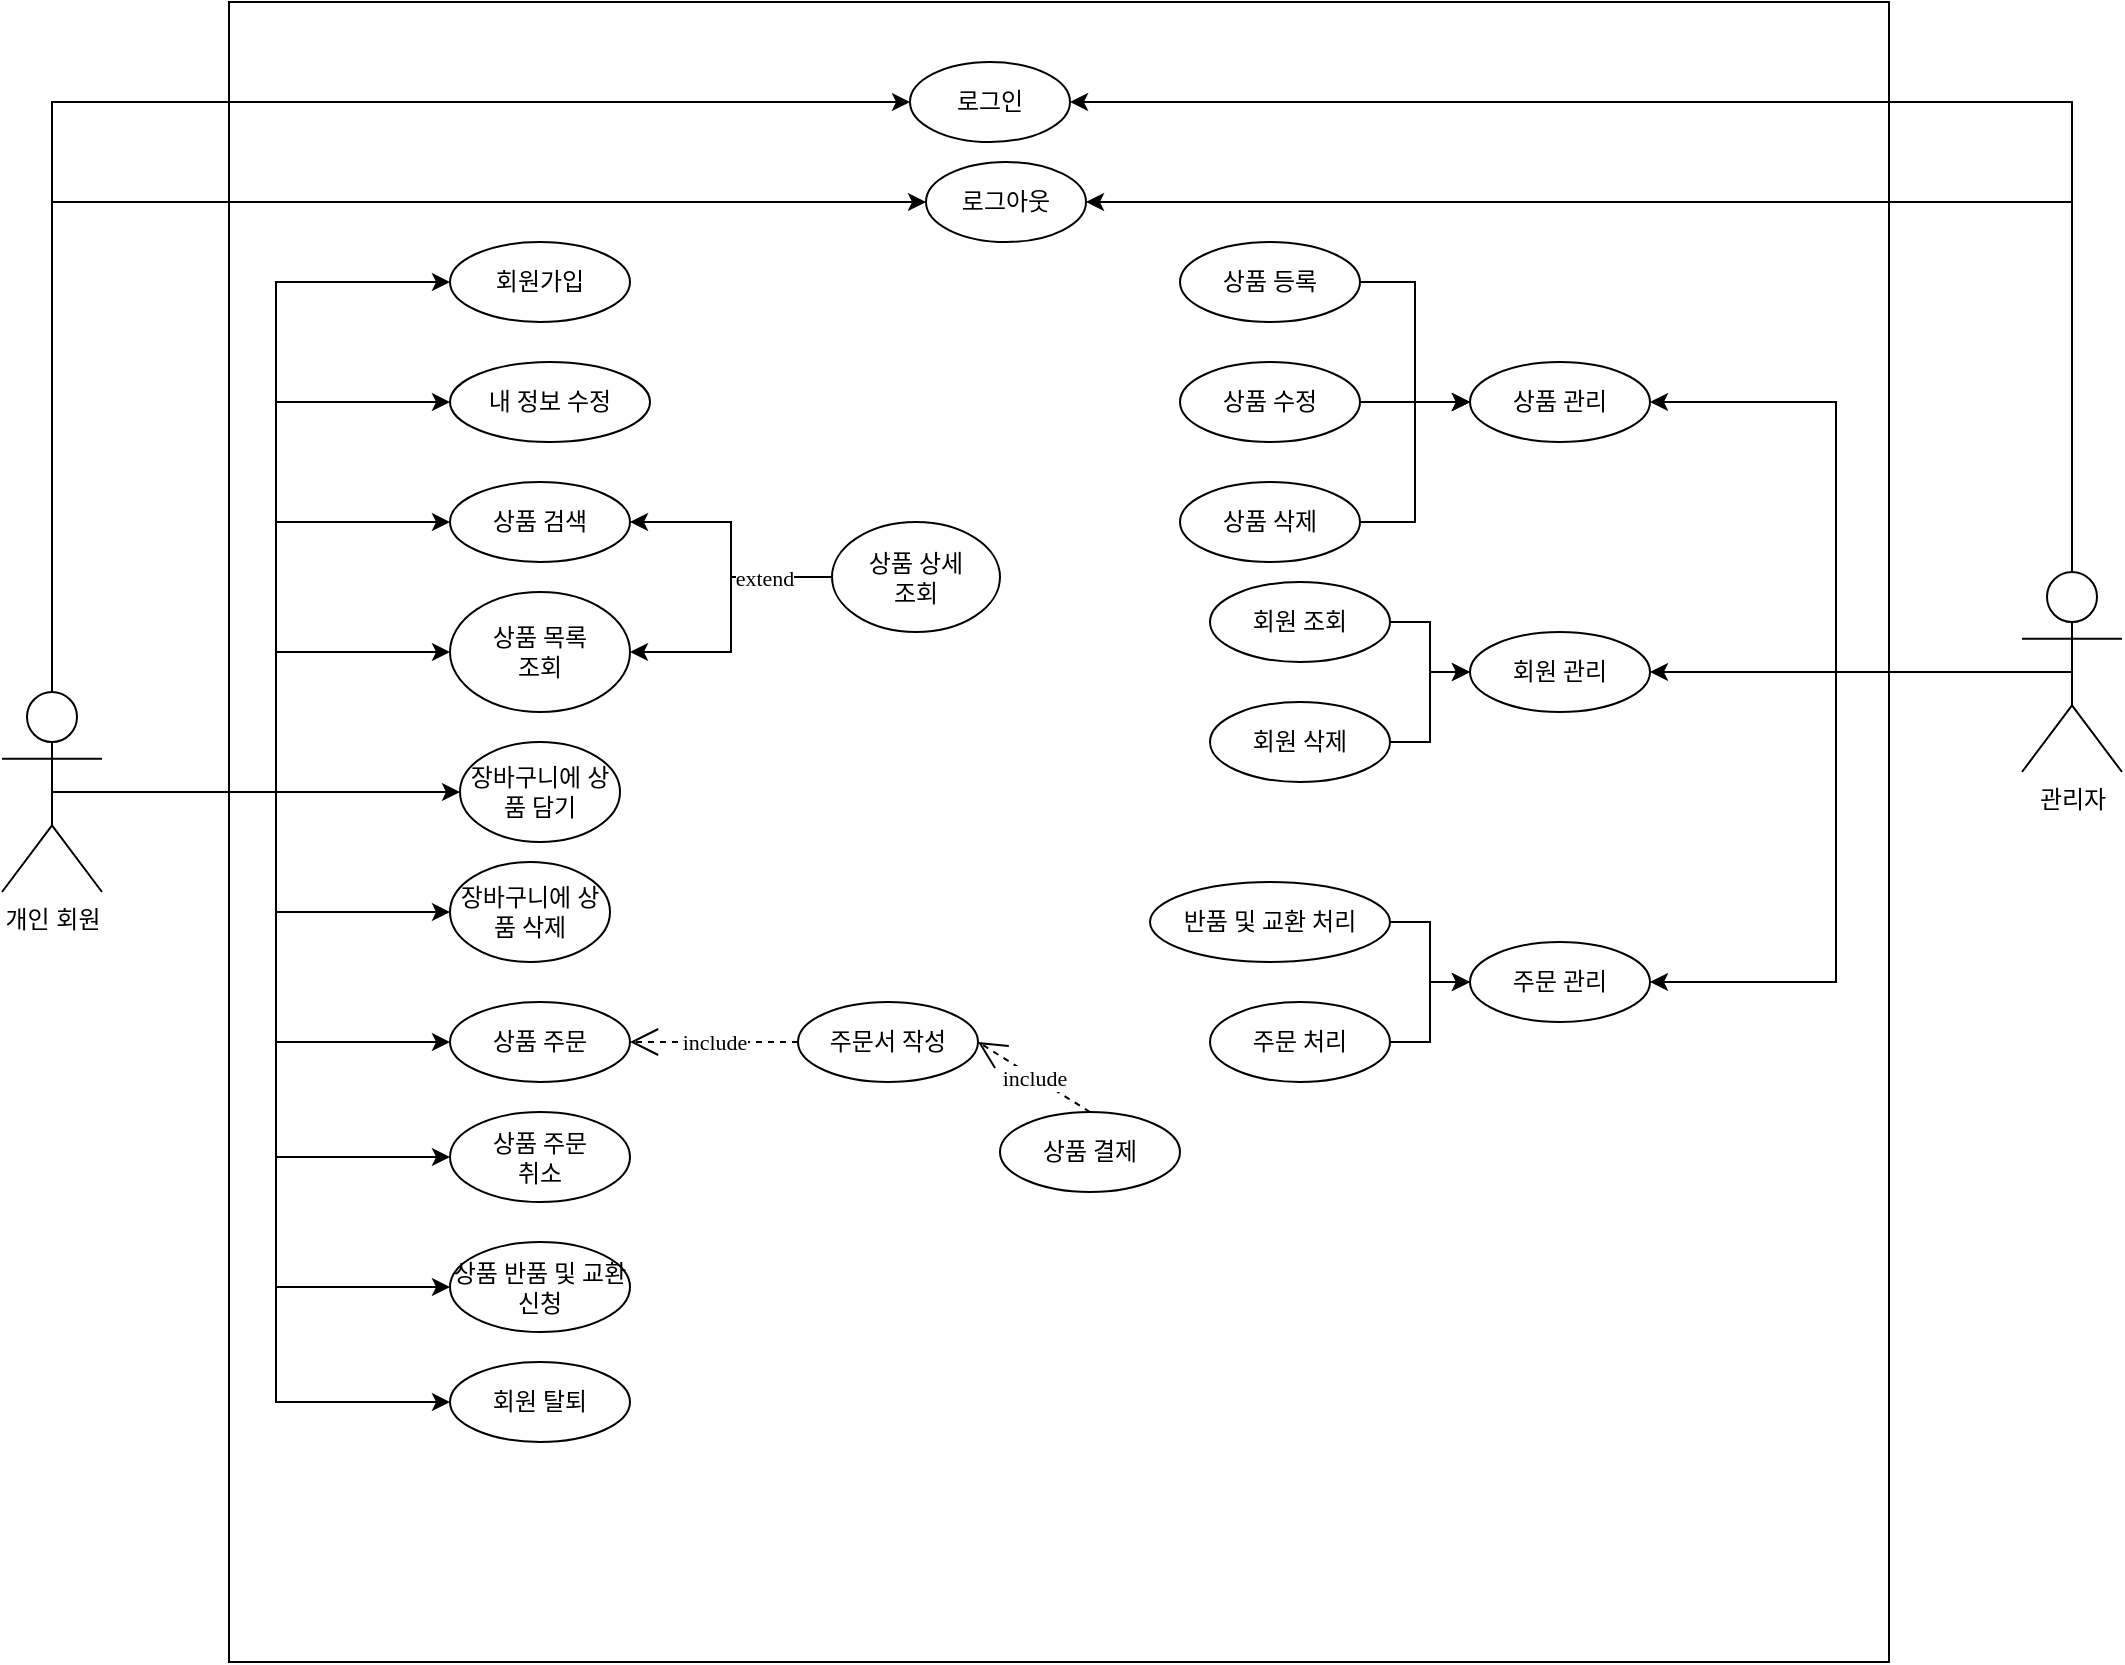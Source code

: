 <mxfile version="20.4.0" type="github">
  <diagram id="dFSjJLsQrSSiBO0cEseF" name="페이지-1">
    <mxGraphModel dx="823" dy="459" grid="1" gridSize="10" guides="1" tooltips="1" connect="1" arrows="1" fold="1" page="1" pageScale="1" pageWidth="827" pageHeight="1169" math="0" shadow="0">
      <root>
        <mxCell id="0" />
        <mxCell id="1" parent="0" />
        <mxCell id="XlaH4-qtxIQ53PKnhmwr-3" value="" style="whiteSpace=wrap;html=1;aspect=fixed;fontFamily=Lucida Console;" vertex="1" parent="1">
          <mxGeometry x="413.5" y="160" width="830" height="830" as="geometry" />
        </mxCell>
        <mxCell id="XlaH4-qtxIQ53PKnhmwr-49" style="edgeStyle=orthogonalEdgeStyle;rounded=0;orthogonalLoop=1;jettySize=auto;html=1;exitX=0.5;exitY=0.5;exitDx=0;exitDy=0;exitPerimeter=0;entryX=0;entryY=0.5;entryDx=0;entryDy=0;fontFamily=Lucida Console;" edge="1" parent="1" source="XlaH4-qtxIQ53PKnhmwr-1" target="XlaH4-qtxIQ53PKnhmwr-8">
          <mxGeometry relative="1" as="geometry" />
        </mxCell>
        <mxCell id="XlaH4-qtxIQ53PKnhmwr-51" style="edgeStyle=orthogonalEdgeStyle;rounded=0;orthogonalLoop=1;jettySize=auto;html=1;exitX=0.5;exitY=0.5;exitDx=0;exitDy=0;exitPerimeter=0;entryX=0;entryY=0.5;entryDx=0;entryDy=0;fontFamily=Lucida Console;" edge="1" parent="1" source="XlaH4-qtxIQ53PKnhmwr-1" target="XlaH4-qtxIQ53PKnhmwr-10">
          <mxGeometry relative="1" as="geometry" />
        </mxCell>
        <mxCell id="XlaH4-qtxIQ53PKnhmwr-52" style="edgeStyle=orthogonalEdgeStyle;rounded=0;orthogonalLoop=1;jettySize=auto;html=1;exitX=0.5;exitY=0.5;exitDx=0;exitDy=0;exitPerimeter=0;entryX=0;entryY=0.5;entryDx=0;entryDy=0;fontFamily=Lucida Console;" edge="1" parent="1" source="XlaH4-qtxIQ53PKnhmwr-1" target="XlaH4-qtxIQ53PKnhmwr-7">
          <mxGeometry relative="1" as="geometry" />
        </mxCell>
        <mxCell id="XlaH4-qtxIQ53PKnhmwr-53" style="edgeStyle=orthogonalEdgeStyle;rounded=0;orthogonalLoop=1;jettySize=auto;html=1;exitX=0.5;exitY=0.5;exitDx=0;exitDy=0;exitPerimeter=0;entryX=0;entryY=0.5;entryDx=0;entryDy=0;fontFamily=Lucida Console;" edge="1" parent="1" source="XlaH4-qtxIQ53PKnhmwr-1" target="XlaH4-qtxIQ53PKnhmwr-20">
          <mxGeometry relative="1" as="geometry" />
        </mxCell>
        <mxCell id="XlaH4-qtxIQ53PKnhmwr-54" style="edgeStyle=orthogonalEdgeStyle;rounded=0;orthogonalLoop=1;jettySize=auto;html=1;exitX=0.5;exitY=0.5;exitDx=0;exitDy=0;exitPerimeter=0;fontFamily=Lucida Console;" edge="1" parent="1" source="XlaH4-qtxIQ53PKnhmwr-1" target="XlaH4-qtxIQ53PKnhmwr-6">
          <mxGeometry relative="1" as="geometry" />
        </mxCell>
        <mxCell id="XlaH4-qtxIQ53PKnhmwr-57" style="edgeStyle=orthogonalEdgeStyle;rounded=0;orthogonalLoop=1;jettySize=auto;html=1;exitX=0.5;exitY=0.5;exitDx=0;exitDy=0;exitPerimeter=0;entryX=0;entryY=0.5;entryDx=0;entryDy=0;fontFamily=Lucida Console;" edge="1" parent="1" source="XlaH4-qtxIQ53PKnhmwr-1" target="XlaH4-qtxIQ53PKnhmwr-41">
          <mxGeometry relative="1" as="geometry" />
        </mxCell>
        <mxCell id="XlaH4-qtxIQ53PKnhmwr-59" style="edgeStyle=orthogonalEdgeStyle;rounded=0;orthogonalLoop=1;jettySize=auto;html=1;exitX=0.5;exitY=0.5;exitDx=0;exitDy=0;exitPerimeter=0;entryX=0;entryY=0.5;entryDx=0;entryDy=0;fontFamily=Lucida Console;" edge="1" parent="1" source="XlaH4-qtxIQ53PKnhmwr-1" target="XlaH4-qtxIQ53PKnhmwr-11">
          <mxGeometry relative="1" as="geometry" />
        </mxCell>
        <mxCell id="XlaH4-qtxIQ53PKnhmwr-60" style="edgeStyle=orthogonalEdgeStyle;rounded=0;orthogonalLoop=1;jettySize=auto;html=1;exitX=0.5;exitY=0.5;exitDx=0;exitDy=0;exitPerimeter=0;entryX=0;entryY=0.5;entryDx=0;entryDy=0;fontFamily=Lucida Console;" edge="1" parent="1" source="XlaH4-qtxIQ53PKnhmwr-1" target="XlaH4-qtxIQ53PKnhmwr-17">
          <mxGeometry relative="1" as="geometry" />
        </mxCell>
        <mxCell id="XlaH4-qtxIQ53PKnhmwr-61" style="edgeStyle=orthogonalEdgeStyle;rounded=0;orthogonalLoop=1;jettySize=auto;html=1;exitX=0.5;exitY=0.5;exitDx=0;exitDy=0;exitPerimeter=0;entryX=0;entryY=0.5;entryDx=0;entryDy=0;fontFamily=Lucida Console;" edge="1" parent="1" source="XlaH4-qtxIQ53PKnhmwr-1" target="XlaH4-qtxIQ53PKnhmwr-19">
          <mxGeometry relative="1" as="geometry" />
        </mxCell>
        <mxCell id="XlaH4-qtxIQ53PKnhmwr-66" style="edgeStyle=orthogonalEdgeStyle;rounded=0;orthogonalLoop=1;jettySize=auto;html=1;exitX=0.5;exitY=0;exitDx=0;exitDy=0;exitPerimeter=0;entryX=0;entryY=0.5;entryDx=0;entryDy=0;fontFamily=Lucida Console;" edge="1" parent="1" source="XlaH4-qtxIQ53PKnhmwr-1" target="XlaH4-qtxIQ53PKnhmwr-4">
          <mxGeometry relative="1" as="geometry" />
        </mxCell>
        <mxCell id="XlaH4-qtxIQ53PKnhmwr-67" style="edgeStyle=orthogonalEdgeStyle;rounded=0;orthogonalLoop=1;jettySize=auto;html=1;exitX=0.5;exitY=0;exitDx=0;exitDy=0;exitPerimeter=0;entryX=0;entryY=0.5;entryDx=0;entryDy=0;fontFamily=Lucida Console;" edge="1" parent="1" source="XlaH4-qtxIQ53PKnhmwr-1" target="XlaH4-qtxIQ53PKnhmwr-5">
          <mxGeometry relative="1" as="geometry" />
        </mxCell>
        <mxCell id="XlaH4-qtxIQ53PKnhmwr-76" style="edgeStyle=orthogonalEdgeStyle;rounded=0;orthogonalLoop=1;jettySize=auto;html=1;exitX=0.5;exitY=0.5;exitDx=0;exitDy=0;exitPerimeter=0;entryX=0;entryY=0.5;entryDx=0;entryDy=0;fontFamily=Lucida Console;" edge="1" parent="1" source="XlaH4-qtxIQ53PKnhmwr-1" target="XlaH4-qtxIQ53PKnhmwr-42">
          <mxGeometry relative="1" as="geometry" />
        </mxCell>
        <mxCell id="XlaH4-qtxIQ53PKnhmwr-1" value="개인 회원" style="shape=umlActor;verticalLabelPosition=bottom;verticalAlign=top;html=1;outlineConnect=0;fontStyle=0" vertex="1" parent="1">
          <mxGeometry x="300" y="505" width="50" height="100" as="geometry" />
        </mxCell>
        <mxCell id="XlaH4-qtxIQ53PKnhmwr-4" value="로그인" style="ellipse;whiteSpace=wrap;html=1;fontFamily=Lucida Console;" vertex="1" parent="1">
          <mxGeometry x="754" y="190" width="80" height="40" as="geometry" />
        </mxCell>
        <mxCell id="XlaH4-qtxIQ53PKnhmwr-5" value="로그아웃&lt;span style=&quot;color: rgba(0, 0, 0, 0); font-family: monospace; font-size: 0px; text-align: start;&quot;&gt;%3CmxGraphModel%3E%3Croot%3E%3CmxCell%20id%3D%220%22%2F%3E%3CmxCell%20id%3D%221%22%20parent%3D%220%22%2F%3E%3CmxCell%20id%3D%222%22%20value%3D%22%EB%A1%9C%EA%B7%B8%EC%9D%B8%22%20style%3D%22ellipse%3BwhiteSpace%3Dwrap%3Bhtml%3D1%3BfontFamily%3DLucida%20Console%3B%22%20vertex%3D%221%22%20parent%3D%221%22%3E%3CmxGeometry%20x%3D%22170%22%20y%3D%2280%22%20width%3D%2280%22%20height%3D%2240%22%20as%3D%22geometry%22%2F%3E%3C%2FmxCell%3E%3C%2Froot%3E%3C%2FmxGraphModel%3E&lt;/span&gt;" style="ellipse;whiteSpace=wrap;html=1;fontFamily=Lucida Console;" vertex="1" parent="1">
          <mxGeometry x="762" y="240" width="80" height="40" as="geometry" />
        </mxCell>
        <mxCell id="XlaH4-qtxIQ53PKnhmwr-6" value="장바구니에 상품 담기" style="ellipse;whiteSpace=wrap;html=1;fontFamily=Lucida Console;" vertex="1" parent="1">
          <mxGeometry x="529" y="530" width="80" height="50" as="geometry" />
        </mxCell>
        <mxCell id="XlaH4-qtxIQ53PKnhmwr-7" value="상품 검색" style="ellipse;whiteSpace=wrap;html=1;fontFamily=Lucida Console;" vertex="1" parent="1">
          <mxGeometry x="524" y="400" width="90" height="40" as="geometry" />
        </mxCell>
        <mxCell id="XlaH4-qtxIQ53PKnhmwr-8" value="회원가입" style="ellipse;whiteSpace=wrap;html=1;fontFamily=Lucida Console;" vertex="1" parent="1">
          <mxGeometry x="524" y="280" width="90" height="40" as="geometry" />
        </mxCell>
        <mxCell id="XlaH4-qtxIQ53PKnhmwr-10" value="내 정보 수정" style="ellipse;whiteSpace=wrap;html=1;fontFamily=Lucida Console;" vertex="1" parent="1">
          <mxGeometry x="524" y="340" width="100" height="40" as="geometry" />
        </mxCell>
        <mxCell id="XlaH4-qtxIQ53PKnhmwr-11" value="회원 탈퇴" style="ellipse;whiteSpace=wrap;html=1;fontFamily=Lucida Console;" vertex="1" parent="1">
          <mxGeometry x="524" y="840" width="90" height="40" as="geometry" />
        </mxCell>
        <mxCell id="XlaH4-qtxIQ53PKnhmwr-12" value="상품 관리" style="ellipse;whiteSpace=wrap;html=1;fontFamily=Lucida Console;" vertex="1" parent="1">
          <mxGeometry x="1034" y="340" width="90" height="40" as="geometry" />
        </mxCell>
        <mxCell id="XlaH4-qtxIQ53PKnhmwr-13" value="회원 관리" style="ellipse;whiteSpace=wrap;html=1;fontFamily=Lucida Console;" vertex="1" parent="1">
          <mxGeometry x="1034" y="475" width="90" height="40" as="geometry" />
        </mxCell>
        <mxCell id="XlaH4-qtxIQ53PKnhmwr-14" value="주문 관리" style="ellipse;whiteSpace=wrap;html=1;fontFamily=Lucida Console;" vertex="1" parent="1">
          <mxGeometry x="1034" y="630" width="90" height="40" as="geometry" />
        </mxCell>
        <mxCell id="XlaH4-qtxIQ53PKnhmwr-73" style="edgeStyle=orthogonalEdgeStyle;rounded=0;orthogonalLoop=1;jettySize=auto;html=1;exitX=1;exitY=0.5;exitDx=0;exitDy=0;fontFamily=Lucida Console;" edge="1" parent="1" source="XlaH4-qtxIQ53PKnhmwr-15" target="XlaH4-qtxIQ53PKnhmwr-14">
          <mxGeometry relative="1" as="geometry" />
        </mxCell>
        <mxCell id="XlaH4-qtxIQ53PKnhmwr-15" value="반품 및 교환 처리" style="ellipse;whiteSpace=wrap;html=1;fontFamily=Lucida Console;" vertex="1" parent="1">
          <mxGeometry x="874" y="600" width="120" height="40" as="geometry" />
        </mxCell>
        <mxCell id="XlaH4-qtxIQ53PKnhmwr-16" value="상품 결제" style="ellipse;whiteSpace=wrap;html=1;fontFamily=Lucida Console;" vertex="1" parent="1">
          <mxGeometry x="799" y="715" width="90" height="40" as="geometry" />
        </mxCell>
        <mxCell id="XlaH4-qtxIQ53PKnhmwr-17" value="상품 주문" style="ellipse;whiteSpace=wrap;html=1;fontFamily=Lucida Console;" vertex="1" parent="1">
          <mxGeometry x="524" y="660" width="90" height="40" as="geometry" />
        </mxCell>
        <mxCell id="XlaH4-qtxIQ53PKnhmwr-19" value="장바구니에 상품 삭제" style="ellipse;whiteSpace=wrap;html=1;fontFamily=Lucida Console;" vertex="1" parent="1">
          <mxGeometry x="524" y="590" width="80" height="50" as="geometry" />
        </mxCell>
        <mxCell id="XlaH4-qtxIQ53PKnhmwr-20" value="상품 목록&lt;br&gt;조회" style="ellipse;whiteSpace=wrap;html=1;fontFamily=Lucida Console;" vertex="1" parent="1">
          <mxGeometry x="524" y="455" width="90" height="60" as="geometry" />
        </mxCell>
        <mxCell id="XlaH4-qtxIQ53PKnhmwr-29" style="edgeStyle=orthogonalEdgeStyle;rounded=0;orthogonalLoop=1;jettySize=auto;html=1;exitX=0;exitY=0.5;exitDx=0;exitDy=0;entryX=1;entryY=0.5;entryDx=0;entryDy=0;fontFamily=Lucida Console;" edge="1" parent="1" source="XlaH4-qtxIQ53PKnhmwr-21" target="XlaH4-qtxIQ53PKnhmwr-7">
          <mxGeometry relative="1" as="geometry" />
        </mxCell>
        <mxCell id="XlaH4-qtxIQ53PKnhmwr-30" value="extend" style="edgeStyle=orthogonalEdgeStyle;rounded=0;orthogonalLoop=1;jettySize=auto;html=1;exitX=0;exitY=0.5;exitDx=0;exitDy=0;fontFamily=Lucida Console;" edge="1" parent="1" source="XlaH4-qtxIQ53PKnhmwr-21" target="XlaH4-qtxIQ53PKnhmwr-20">
          <mxGeometry x="-0.51" relative="1" as="geometry">
            <mxPoint as="offset" />
          </mxGeometry>
        </mxCell>
        <mxCell id="XlaH4-qtxIQ53PKnhmwr-21" value="상품 상세&lt;br&gt;조회" style="ellipse;whiteSpace=wrap;html=1;fontFamily=Lucida Console;" vertex="1" parent="1">
          <mxGeometry x="715" y="420" width="84" height="55" as="geometry" />
        </mxCell>
        <mxCell id="XlaH4-qtxIQ53PKnhmwr-31" style="edgeStyle=orthogonalEdgeStyle;rounded=0;orthogonalLoop=1;jettySize=auto;html=1;exitX=1;exitY=0.5;exitDx=0;exitDy=0;fontFamily=Lucida Console;entryX=0;entryY=0.5;entryDx=0;entryDy=0;" edge="1" parent="1" source="XlaH4-qtxIQ53PKnhmwr-22" target="XlaH4-qtxIQ53PKnhmwr-12">
          <mxGeometry relative="1" as="geometry" />
        </mxCell>
        <mxCell id="XlaH4-qtxIQ53PKnhmwr-22" value="상품 등록" style="ellipse;whiteSpace=wrap;html=1;fontFamily=Lucida Console;" vertex="1" parent="1">
          <mxGeometry x="889" y="280" width="90" height="40" as="geometry" />
        </mxCell>
        <mxCell id="XlaH4-qtxIQ53PKnhmwr-32" style="edgeStyle=orthogonalEdgeStyle;rounded=0;orthogonalLoop=1;jettySize=auto;html=1;exitX=1;exitY=0.5;exitDx=0;exitDy=0;entryX=0;entryY=0.5;entryDx=0;entryDy=0;fontFamily=Lucida Console;" edge="1" parent="1" source="XlaH4-qtxIQ53PKnhmwr-23" target="XlaH4-qtxIQ53PKnhmwr-12">
          <mxGeometry relative="1" as="geometry" />
        </mxCell>
        <mxCell id="XlaH4-qtxIQ53PKnhmwr-23" value="상품 수정" style="ellipse;whiteSpace=wrap;html=1;fontFamily=Lucida Console;" vertex="1" parent="1">
          <mxGeometry x="889" y="340" width="90" height="40" as="geometry" />
        </mxCell>
        <mxCell id="XlaH4-qtxIQ53PKnhmwr-34" style="edgeStyle=orthogonalEdgeStyle;rounded=0;orthogonalLoop=1;jettySize=auto;html=1;exitX=1;exitY=0.5;exitDx=0;exitDy=0;entryX=0;entryY=0.5;entryDx=0;entryDy=0;fontFamily=Lucida Console;" edge="1" parent="1" source="XlaH4-qtxIQ53PKnhmwr-25" target="XlaH4-qtxIQ53PKnhmwr-12">
          <mxGeometry relative="1" as="geometry" />
        </mxCell>
        <mxCell id="XlaH4-qtxIQ53PKnhmwr-25" value="상품 삭제" style="ellipse;whiteSpace=wrap;html=1;fontFamily=Lucida Console;" vertex="1" parent="1">
          <mxGeometry x="889" y="400" width="90" height="40" as="geometry" />
        </mxCell>
        <mxCell id="XlaH4-qtxIQ53PKnhmwr-35" style="edgeStyle=orthogonalEdgeStyle;rounded=0;orthogonalLoop=1;jettySize=auto;html=1;exitX=1;exitY=0.5;exitDx=0;exitDy=0;fontFamily=Lucida Console;" edge="1" parent="1" source="XlaH4-qtxIQ53PKnhmwr-27" target="XlaH4-qtxIQ53PKnhmwr-13">
          <mxGeometry relative="1" as="geometry" />
        </mxCell>
        <mxCell id="XlaH4-qtxIQ53PKnhmwr-27" value="회원 조회" style="ellipse;whiteSpace=wrap;html=1;fontFamily=Lucida Console;" vertex="1" parent="1">
          <mxGeometry x="904" y="450" width="90" height="40" as="geometry" />
        </mxCell>
        <mxCell id="XlaH4-qtxIQ53PKnhmwr-36" style="edgeStyle=orthogonalEdgeStyle;rounded=0;orthogonalLoop=1;jettySize=auto;html=1;exitX=1;exitY=0.5;exitDx=0;exitDy=0;fontFamily=Lucida Console;" edge="1" parent="1" source="XlaH4-qtxIQ53PKnhmwr-28" target="XlaH4-qtxIQ53PKnhmwr-13">
          <mxGeometry relative="1" as="geometry" />
        </mxCell>
        <mxCell id="XlaH4-qtxIQ53PKnhmwr-28" value="회원 삭제" style="ellipse;whiteSpace=wrap;html=1;fontFamily=Lucida Console;" vertex="1" parent="1">
          <mxGeometry x="904" y="510" width="90" height="40" as="geometry" />
        </mxCell>
        <mxCell id="XlaH4-qtxIQ53PKnhmwr-74" style="edgeStyle=orthogonalEdgeStyle;rounded=0;orthogonalLoop=1;jettySize=auto;html=1;exitX=1;exitY=0.5;exitDx=0;exitDy=0;fontFamily=Lucida Console;" edge="1" parent="1" source="XlaH4-qtxIQ53PKnhmwr-37" target="XlaH4-qtxIQ53PKnhmwr-14">
          <mxGeometry relative="1" as="geometry" />
        </mxCell>
        <mxCell id="XlaH4-qtxIQ53PKnhmwr-37" value="주문 처리" style="ellipse;whiteSpace=wrap;html=1;fontFamily=Lucida Console;" vertex="1" parent="1">
          <mxGeometry x="904" y="660" width="90" height="40" as="geometry" />
        </mxCell>
        <mxCell id="XlaH4-qtxIQ53PKnhmwr-38" value="주문서 작성" style="ellipse;whiteSpace=wrap;html=1;fontFamily=Lucida Console;" vertex="1" parent="1">
          <mxGeometry x="698" y="660" width="90" height="40" as="geometry" />
        </mxCell>
        <mxCell id="XlaH4-qtxIQ53PKnhmwr-41" value="상품 주문&lt;br&gt;취소" style="ellipse;whiteSpace=wrap;html=1;fontFamily=Lucida Console;" vertex="1" parent="1">
          <mxGeometry x="524" y="715" width="90" height="45" as="geometry" />
        </mxCell>
        <mxCell id="XlaH4-qtxIQ53PKnhmwr-42" value="상품 반품 및 교환 신청" style="ellipse;whiteSpace=wrap;html=1;fontFamily=Lucida Console;" vertex="1" parent="1">
          <mxGeometry x="524" y="780" width="90" height="45" as="geometry" />
        </mxCell>
        <mxCell id="XlaH4-qtxIQ53PKnhmwr-68" style="edgeStyle=orthogonalEdgeStyle;rounded=0;orthogonalLoop=1;jettySize=auto;html=1;exitX=0.5;exitY=0;exitDx=0;exitDy=0;exitPerimeter=0;entryX=1;entryY=0.5;entryDx=0;entryDy=0;fontFamily=Lucida Console;" edge="1" parent="1" source="XlaH4-qtxIQ53PKnhmwr-44" target="XlaH4-qtxIQ53PKnhmwr-4">
          <mxGeometry relative="1" as="geometry" />
        </mxCell>
        <mxCell id="XlaH4-qtxIQ53PKnhmwr-69" style="edgeStyle=orthogonalEdgeStyle;rounded=0;orthogonalLoop=1;jettySize=auto;html=1;exitX=0.5;exitY=0;exitDx=0;exitDy=0;exitPerimeter=0;entryX=1;entryY=0.5;entryDx=0;entryDy=0;fontFamily=Lucida Console;" edge="1" parent="1" source="XlaH4-qtxIQ53PKnhmwr-44" target="XlaH4-qtxIQ53PKnhmwr-5">
          <mxGeometry relative="1" as="geometry" />
        </mxCell>
        <mxCell id="XlaH4-qtxIQ53PKnhmwr-70" style="edgeStyle=orthogonalEdgeStyle;rounded=0;orthogonalLoop=1;jettySize=auto;html=1;exitX=0.5;exitY=0.5;exitDx=0;exitDy=0;exitPerimeter=0;entryX=1;entryY=0.5;entryDx=0;entryDy=0;fontFamily=Lucida Console;" edge="1" parent="1" source="XlaH4-qtxIQ53PKnhmwr-44" target="XlaH4-qtxIQ53PKnhmwr-12">
          <mxGeometry relative="1" as="geometry" />
        </mxCell>
        <mxCell id="XlaH4-qtxIQ53PKnhmwr-71" style="edgeStyle=orthogonalEdgeStyle;rounded=0;orthogonalLoop=1;jettySize=auto;html=1;exitX=0.5;exitY=0.5;exitDx=0;exitDy=0;exitPerimeter=0;fontFamily=Lucida Console;" edge="1" parent="1" source="XlaH4-qtxIQ53PKnhmwr-44" target="XlaH4-qtxIQ53PKnhmwr-13">
          <mxGeometry relative="1" as="geometry" />
        </mxCell>
        <mxCell id="XlaH4-qtxIQ53PKnhmwr-72" style="edgeStyle=orthogonalEdgeStyle;rounded=0;orthogonalLoop=1;jettySize=auto;html=1;exitX=0.5;exitY=0.5;exitDx=0;exitDy=0;exitPerimeter=0;entryX=1;entryY=0.5;entryDx=0;entryDy=0;fontFamily=Lucida Console;" edge="1" parent="1" source="XlaH4-qtxIQ53PKnhmwr-44" target="XlaH4-qtxIQ53PKnhmwr-14">
          <mxGeometry relative="1" as="geometry" />
        </mxCell>
        <mxCell id="XlaH4-qtxIQ53PKnhmwr-44" value="관리자" style="shape=umlActor;verticalLabelPosition=bottom;verticalAlign=top;html=1;outlineConnect=0;fontStyle=0" vertex="1" parent="1">
          <mxGeometry x="1310" y="445" width="50" height="100" as="geometry" />
        </mxCell>
        <mxCell id="XlaH4-qtxIQ53PKnhmwr-83" value="include" style="endArrow=open;endSize=12;dashed=1;html=1;rounded=0;fontFamily=Lucida Console;exitX=0;exitY=0.5;exitDx=0;exitDy=0;" edge="1" parent="1" source="XlaH4-qtxIQ53PKnhmwr-38" target="XlaH4-qtxIQ53PKnhmwr-17">
          <mxGeometry width="160" relative="1" as="geometry">
            <mxPoint x="730" y="620" as="sourcePoint" />
            <mxPoint x="890" y="620" as="targetPoint" />
          </mxGeometry>
        </mxCell>
        <mxCell id="XlaH4-qtxIQ53PKnhmwr-85" value="include" style="endArrow=open;endSize=12;dashed=1;html=1;rounded=0;fontFamily=Lucida Console;exitX=0.5;exitY=0;exitDx=0;exitDy=0;entryX=1;entryY=0.5;entryDx=0;entryDy=0;" edge="1" parent="1" source="XlaH4-qtxIQ53PKnhmwr-16" target="XlaH4-qtxIQ53PKnhmwr-38">
          <mxGeometry width="160" relative="1" as="geometry">
            <mxPoint x="730" y="620" as="sourcePoint" />
            <mxPoint x="890" y="620" as="targetPoint" />
          </mxGeometry>
        </mxCell>
      </root>
    </mxGraphModel>
  </diagram>
</mxfile>
